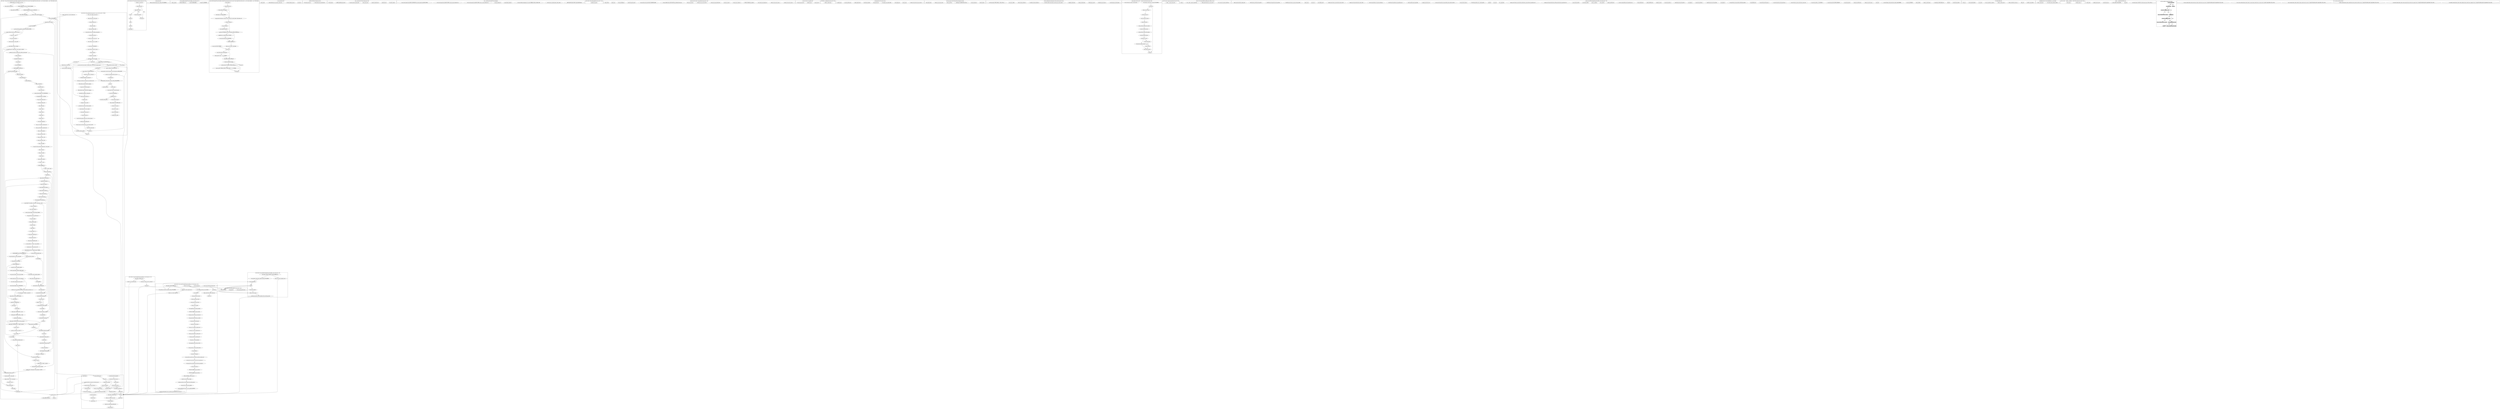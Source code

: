digraph fork_c{
        // size="300,100";
        // ratio=filled;

        subgraph cluster_copy_process{
                label="static task_t *copy_process(unsigned long clone_flags,unsigned long stack_start,struct pt_regs *regs,unsigned long stack_size,int __user *parent_tidptr,int __user *child_tidptr,int pid)";

                CLONE_NEWNS_and_CLONE_FS_set_true[label="CLONE_NEWNS_and_CLONE_FS_set_true"];
                return_ERR_PTR_EINVAL[label="return_ERR_PTR_EINVAL"];
                CLONE_THREAD_set_and_not_CLONE_SIGHAND[label="CLONE_THREAD_set_and_not_CLONE_SIGHAND"];
                return_ERR_PTR_EINVAL_1[label="return_ERR_PTR_EINVAL"];
                CLONE_SIGHAND_set_and_not_CLONE_VM[label="CLONE_SIGHAND_set_and_not_CLONE_VM"];
                return_ERR_PTR_EINVAL_2[label="return_ERR_PTR_EINVAL"];
                security_task_create[label="security_task_create(clone_flags)"];
                set_retval_ENOMEM[label="set_retval_ENOMEM"];
                dup_task_struct[label="dup_task_struct(current);"];
		goto_fork_out[label="goto_fork_out"];
                set_retval_EAGAIN[label="set_retval_EAGAIN"];
                p_user_processes_greater_p_signal_rlim_RLIMIT_NPROC[label="p_user_processes_greater_p_signal_rlim_RLIMIT_NPROC"];
                cap_sys_admin_resource_p_user_root_user[label="cap_sys_admin_resource_p_user_root_user"];
		goto_bad_fork_free[label="goto_bad_fork_free"];
                inc_p_user___count[label="inc_p_user___count"];
                inc_p_user_processes[label="inc_p_user_processes"];
                get_group_info[label="get_group_info(p->group_info)"];
                max_threads_small_nr_threads[label="max_threads_small_nr_threads"];
		goto_bad_fork_cleanup_count[label="goto_bad_fork_cleanup_count"];
                goto_bad_fork_cleanup_put_domain[label="goto_bad_fork_cleanup_put_domain"];
		try_module_get_false[label="try_module_get(p->thread_info->exec_domain->module)"];
                p_bitfmt_true_and_try_module_get_p_bitfmt_module_false[label="p_bitfmt_true_and_try_module_get_p_bitfmt_module_false"];
                clean_p_did_exec[label="clean_p_did_exec"];
                copy_flags[label="copy_flags(clone_flags, p)"];
                set_p_pid_pid[label="set_p_pid_pid"];
                set_retval_EFAULT[label="set_retval_EFAULT"];
                CLONE_PARENT_SETTID_set[label="CLONE_PARENT_SETTID_set"];
                put_user[label="put_user_p_pid_parent_tidptr"];
                clean_p_proc_dentry[label="clean_p_proc_dentry"];
		goto_bad_fork_cleanup[label="goto_bad_fork_cleanup"];
                init_p_children_list[label="init_p_children_list"];
                init_p_sibling_list[label="init_p_sibling_list"];
                clean_p_vfork_done[label="clean_p_vfork_done"];
                lock_p_alloc_lock[label="lock_p_alloc_lock"];
                lock_p_proc_lock[label="lock_p_proc_lock"];
                clear_tsk_thread_flag_TIF_SIGPENDING[label="clear_tsk_thread_flag(p, TIF_SIGPENDING);"];
                init_sigpending[label="init_sigpending(&p->pending);"];
                set_p_utime_cputime_zero[label="set_p_utime_cputime_zero"];
                set_p_stime_cputime_zero[label="set_stime_cputime_zero"];
                clear_p_sched_time[label="clear_sched_time"];
                clear_p_rchar[label="clear_p_rchar"];
                clear_p_wchar[label="clear_p_wchar"];
                clear_p_syscr[label="clear_p_syscr"];
                clear_p_syscw[label="clear_p_syscw"];
                acct_clear_integrals[label="acct_clear_integrals(p);"];
                set_p_it_virt_expires_cputime_zero[label="set_p_it_virt_expires_cputime_zero"];
                set_p_it_prof_expires_cputime_zero[label="set_p_it_prof_expires_cputime_zero"];
                clear_it_sched_expires[label="clear_it_sched_expires"];
                init_p_cpu_timers_0_list[label="init_p_cpu_timers_0_list"];
                init_p_cpu_timers_1_list[label="init_p_cpu_timers_1_list"];
                init_p_cpu_timers_2_list[label="init_p_cpu_timers_2_list"];
                clear_p_lock_depth[label="clear_p_lock_depth"];
                do_posix_clock_monotonic_gettime[label="do_posix_clock_monotonic_gettime(&p->start_time);"];
                clear_p_security[label="clear_p_security"];
                clear_p_io_context[label="clear_p_io_context"];
                clear_p_io_wait[label="clear_io_wait"];
                clear_p_audit_context[label="clear_p_audit_context"];
                set_p_tgid_p_pid[label="p->tgid = p->pid"];
                CLONE_THREAD_set[label="CLONE_THREAD_set"];
                p_tgid_current_tgid[label="p->tgid = current->tgid"];
                security_task_alloc[label="security_task_alloc(p)"];
                audit_alloc[label="audit_alloc(p)"];
                copy_semundo[label="copy_semundo(clone_flags, p)"];
                copy_files[label="copy_file(clone_flags, p)"];
                copy_fs[label="copy_fs(clone_flags, p)"];
		copy_sighand[label="copy_sighand(clone_flags, p)"];
                copy_signal[label="copy_signal(clone_flags, p)"];
                copy_mm[label="copy_mm(clone_flags, p)"];
                copy_key[label="copy_key(clone_flags, p)"];
                copy_namespace[label="copy_namespace(clone_flags, p)"];
                copy_thread[label="copy_thread(0, clone_flags, stack_start, stack_size, p, regs);"];
		goto_bad_fork_cleanup_policy[label="goto_bad_fork_cleanup_policy"];
		goto_bad_fork_cleanup_security[label="goto_bad_fork_cleanup_security"];
		goto_bad_fork_cleanup_audit[label="goto_bad_fork_cleanup_audit"];
		goto_bad_fork_cleanup_semundo[label="goto_bad_fork_cleanup_semundo"];
		goto_bad_fork_cleanup_files[label="goto_bad_fork_cleanup_files"];
		goto_bad_fork_cleanup_fs[label="goto_bad_fork_cleanup_fs"];
		goto_bad_fork_cleanup_sighand[label="goto_bad_fork_cleanup_sighand"];
		goto_bad_fork_cleanup_signal[label="goto_bad_fork_cleanup_signal"];
		goto_bad_fork_cleanup_mm[label="goto_bad_fork_cleanup_mm"];
		goto_bad_fork_cleanup_keys[label="goto_bad_fork_cleanup_keys"];
		goto_bad_fork_cleanup_namespace[label="goto_bad_fork_cleanup_namespace"];
		set_p_set_child_tid[label="set_p_set_child_tid"];
                set_p_clear_child_tid[label="set_p_clear_child_tid"];
                clear_tsk_thread_flag_TIF_SYSCALL_TRACE[label="clear_tsk_thread_flag(p, TIF_SYSCALL_TRACE);"];
                set_p_parent_exec_id_p_self_exec_id[label="set_p_parent_exec_id_p_self_exec_id"];
                set_p_exit_signal[label="set_p_exit_signal"];
                clear_p_pdeath_signal[label="clear_p_pdeath_signal"];
                clear_p_exit_state[label="clear_exit_state"];
                sched_fork[label="sched_fork(p)"];
                set_p_group_leader_p[label="p->group_leader = p"];
                init_p_ptrace_children_list[label="init_p_ptrace_children_list"];
                init_p_ptrace_list_list[label="init_p_ptrace_list_list"];
                get_write_lock_irq[label="write_lock_irq(&tasklist_lock);"];

                set_p_cpus_allowed[label="p->cpus_allowed = current->cpus_allowed;"];
                set_task_cpu[label="set_task_cpu(p, smp_processor_id());"];
                sigismember_SIGKILL[label="sigismember(&current->pending.signal, SIGKILL)"];
                write_unlock_irq[label="write_unlock_irq(&tasklist_lock)"];
                retval_EINTR[label="retval_EINTR"];
                CLONE_PARENT_and_CLONE_THREAD_set[label="CLONE_PARENT_and_CLONE_THREAD_set"];
                set_p_real_parent_current_real_parent[label="set_p_real_parent_current_real_parent"];
                set_p_real_parent_current[label="set_p_real_parent_current"];
                set_p_parent_p_real_parent[label="set_p_parent_p_real_parent"];
                CLONE_THREAD_set_1[label="CLONE_THREAD_set"];
                spin_lock_current_sighand_siglock[label="spin_lock_current_sighand_siglock"];
                current_signal_flags_SIGNAL_GROUP_EXIT[label="current_signal_flags_SIGNAL_GROUP_EXIT"];
                spin_unlock_current_sighand_siglock[label="spin_unlock_current_sighand_siglock"]; 
                write_unlock_irq_1[label="write_unlock_irq(&tasklist_lock)"];
                retval_EAGAIN[label="retval_EAGAIN"];
                set_p_group_leader_current_group_leader[label="set_p_group_leader_current_group_leader"];
                current_signal_group_stop_count[label="current_signal_group_stop_count_greater_0"];
                set_tsk_thread_flag[label="set_tsk_thread_flag(p, TIF_SIGPENDING);"];
                inc_current_signal_group_stop_count[label="inc_current_signal_group_stop_count"];
		cputime_eq_virt_prof_RLIM_INFINIT_current_signal_cpu_timers_0_1_2[label="cputime_eq_virt_prof_RLIM_INFINIT_current_signal_cpu_timers_0_1_2"];
                set_p_it_prof_expires[label="p->it_prof_expires = jiffies_to_cputime(1);"];
                spin_unlock_current_sighand_siglock_1[label="spin_unlock_current_sighand_siglock"];
                SET_LINKS[label="SET_LINKS(p);"];
                p_ptrace_PT_PTRACED_set[label="p_ptrace_PT_PTRACED_set"];
                __ptrace_link[label="__ptrace_link"];
                cpuset_fork[label="cpuset_fork(p)"];
                attach_pid_PID[label="attach_pid(p, PIDTYPE_PID, p->pid);"];
                attack_pid_TGID[label="attach_pid(p, PIDTYPE_TGID, p->tgid);"];
                p_thread_group_leader[label="p_thread_group_leader"];
                attack_pid_PGID[label="attach_pid(p, PIDTYPE_PGID, process_group(p));"];
                attack_pid_SID[label="attach_pid(p, PIDTYPE_SID, p->signal->session);"];               
                p_pid_not_null[label="p_pid_not_null"];
                __get_cpu_var[label="__get_cpu_var(process_counts)++;"];
                inc_nr_threads[label="inc_nr_threads"];
                inc_total_forks[label="inc_total_forks"];
                write_unlock_irq_2[label="write_unlock_irq(&tasklist_lock)"];
                clean_retval[label="clean_retval"];
                retval_not_null[label="retval_not_null"];
		return_ERR_PTR_retval[label="return_ERR_PTR_retval"];
		return_p[label="return_p"];
		exit_namespace[label="exit_namespace(p)"];
                // exit_keys[label="exit_keys(p)"];
                p_mm_not_null[label="p_mm_not_null"];
                mmput[label="mmput(p->mm);"];
                exit_signal[label="exit_signal(p)"];
                exit_sighand[label="exit_sighand(p)"];
                exit_fs[label="exit_fs(p)"];
                exit_files[label="exit_files(p)"];
                exit_sem[label="exit_sem(p)"];
                audit_free[label="audit_free(p)"];
                security_task_free[label="security_task_free(p)"];
                mpol_free[label="mpol_free(p->mempolicy)"];
                p_bitfmt_not_null[label="p_bitfmt_not_null"];
                module_put[label="module_put(p->binfmt->module);"];
                module_put_1[label="module_put(p->thread_info->exec_domain->module);"];
                put_group_info[label="put_group_info(p->group_info);"];
                atomic_dec[label="atomic_dec(&p->user->processes);"];
                free_uid[label="free_uid(p->user)"];
                free_task[label="free_task(p)"];
		
		CLONE_NEWNS_and_CLONE_FS_set_true -> return_ERR_PTR_EINVAL;
		CLONE_NEWNS_and_CLONE_FS_set_true -> CLONE_THREAD_set_and_not_CLONE_SIGHAND;
		CLONE_THREAD_set_and_not_CLONE_SIGHAND -> return_ERR_PTR_EINVAL_1;
		CLONE_THREAD_set_and_not_CLONE_SIGHAND -> CLONE_SIGHAND_set_and_not_CLONE_VM;
		CLONE_SIGHAND_set_and_not_CLONE_VM -> return_ERR_PTR_EINVAL_2;
		CLONE_SIGHAND_set_and_not_CLONE_VM -> security_task_create;
		security_task_create -> set_retval_ENOMEM;
		security_task_create -> goto_fork_out;
		set_retval_ENOMEM -> dup_task_struct;
		dup_task_struct -> goto_fork_out;
		dup_task_struct -> set_retval_EAGAIN;
		set_retval_EAGAIN -> p_user_processes_greater_p_signal_rlim_RLIMIT_NPROC;
		p_user_processes_greater_p_signal_rlim_RLIMIT_NPROC -> cap_sys_admin_resource_p_user_root_user;
		p_user_processes_greater_p_signal_rlim_RLIMIT_NPROC -> inc_p_user___count;
		cap_sys_admin_resource_p_user_root_user -> goto_bad_fork_free;
		cap_sys_admin_resource_p_user_root_user -> inc_p_user___count;
		inc_p_user___count -> inc_p_user_processes;
		inc_p_user_processes -> get_group_info;
		get_group_info -> max_threads_small_nr_threads;
		max_threads_small_nr_threads -> goto_bad_fork_cleanup_count;
		max_threads_small_nr_threads -> try_module_get_false;
		try_module_get_false -> goto_bad_fork_cleanup_count;
		try_module_get_false -> p_bitfmt_true_and_try_module_get_p_bitfmt_module_false;
		p_bitfmt_true_and_try_module_get_p_bitfmt_module_false -> goto_bad_fork_cleanup_put_domain;
		p_bitfmt_true_and_try_module_get_p_bitfmt_module_false -> clean_p_did_exec;
		clean_p_did_exec -> copy_flags;
		copy_flags -> set_p_pid_pid;
		set_p_pid_pid -> set_retval_EFAULT;
		set_retval_EFAULT -> CLONE_PARENT_SETTID_set;
		CLONE_PARENT_SETTID_set -> put_user;
		CLONE_PARENT_SETTID_set -> clean_p_proc_dentry;
		put_user -> goto_bad_fork_cleanup;
		put_user -> clean_p_proc_dentry;
		clean_p_proc_dentry -> init_p_children_list;
		init_p_children_list -> init_p_sibling_list;
		init_p_sibling_list -> clean_p_vfork_done;
		clean_p_vfork_done -> lock_p_alloc_lock;
		lock_p_alloc_lock -> lock_p_proc_lock;
		lock_p_proc_lock -> clear_tsk_thread_flag_TIF_SIGPENDING;
		clear_tsk_thread_flag_TIF_SIGPENDING -> init_sigpending;
		init_sigpending -> set_p_utime_cputime_zero;
		set_p_utime_cputime_zero -> set_p_stime_cputime_zero;
		set_p_stime_cputime_zero -> clear_p_sched_time;
		clear_p_sched_time -> clear_p_rchar;
		clear_p_rchar -> clear_p_wchar;
		clear_p_wchar -> clear_p_syscr;
		clear_p_syscr -> clear_p_syscw;
		clear_p_syscw -> acct_clear_integrals;
		acct_clear_integrals -> set_p_it_virt_expires_cputime_zero;
		set_p_it_virt_expires_cputime_zero -> set_p_it_prof_expires_cputime_zero;
		set_p_it_prof_expires_cputime_zero -> clear_it_sched_expires;
		clear_it_sched_expires -> init_p_cpu_timers_0_list;
		init_p_cpu_timers_0_list -> init_p_cpu_timers_1_list;
		init_p_cpu_timers_1_list -> init_p_cpu_timers_2_list;
		init_p_cpu_timers_2_list -> clear_p_lock_depth;
		clear_p_lock_depth -> do_posix_clock_monotonic_gettime;
		do_posix_clock_monotonic_gettime -> clear_p_security;
		clear_p_security -> clear_p_io_context;
		clear_p_io_context -> clear_p_io_wait;
		clear_p_io_wait -> clear_p_audit_context;
		clear_p_audit_context -> set_p_tgid_p_pid;
		set_p_tgid_p_pid -> CLONE_THREAD_set;
		CLONE_THREAD_set -> p_tgid_current_tgid;
		CLONE_THREAD_set -> security_task_alloc;
		p_tgid_current_tgid -> security_task_alloc;
		security_task_alloc -> audit_alloc;
		audit_alloc -> copy_semundo;
		copy_semundo -> copy_files;
		copy_files -> copy_fs;
		copy_fs -> copy_sighand;
		copy_sighand -> copy_signal;
		copy_signal -> copy_mm;
		copy_mm -> copy_key;
		copy_key -> copy_namespace;
		copy_namespace -> copy_thread;
		security_task_alloc -> goto_bad_fork_cleanup_policy;
		audit_alloc -> goto_bad_fork_cleanup_security;
		copy_semundo -> goto_bad_fork_cleanup_audit;
		copy_files -> goto_bad_fork_cleanup_semundo;
		copy_fs -> goto_bad_fork_cleanup_files;
		copy_sighand -> goto_bad_fork_cleanup_fs;
		copy_signal -> goto_bad_fork_cleanup_sighand;
		copy_mm -> goto_bad_fork_cleanup_signal;
		copy_key -> goto_bad_fork_cleanup_mm;
		copy_namespace -> goto_bad_fork_cleanup_keys;
		copy_thread -> goto_bad_fork_cleanup_namespace;
		copy_thread -> set_p_set_child_tid;
		set_p_set_child_tid -> set_p_clear_child_tid;
		set_p_clear_child_tid -> clear_tsk_thread_flag_TIF_SYSCALL_TRACE;
		clear_tsk_thread_flag_TIF_SYSCALL_TRACE -> set_p_parent_exec_id_p_self_exec_id;
		set_p_parent_exec_id_p_self_exec_id -> set_p_exit_signal;
		set_p_exit_signal -> clear_p_pdeath_signal;
		clear_p_pdeath_signal -> clear_p_exit_state;
		clear_p_exit_state -> sched_fork;
		sched_fork -> set_p_group_leader_p;
		set_p_group_leader_p -> init_p_ptrace_children_list;
		init_p_ptrace_children_list -> init_p_ptrace_list_list;
		init_p_ptrace_list_list -> get_write_lock_irq;
		get_write_lock_irq -> set_p_cpus_allowed;
		set_p_cpus_allowed -> set_task_cpu;
		set_task_cpu -> sigismember_SIGKILL;
		sigismember_SIGKILL -> write_unlock_irq;
		write_unlock_irq -> retval_EINTR;
		retval_EINTR -> goto_bad_fork_cleanup_namespace;
		sigismember_SIGKILL -> CLONE_PARENT_and_CLONE_THREAD_set;
		CLONE_PARENT_and_CLONE_THREAD_set -> set_p_real_parent_current_real_parent;
		CLONE_PARENT_and_CLONE_THREAD_set -> set_p_real_parent_current;
		set_p_real_parent_current -> set_p_parent_p_real_parent;
		set_p_real_parent_current_real_parent -> set_p_parent_p_real_parent;
		set_p_parent_p_real_parent -> CLONE_THREAD_set_1;
		CLONE_THREAD_set_1 -> spin_lock_current_sighand_siglock;
		spin_lock_current_sighand_siglock -> current_signal_flags_SIGNAL_GROUP_EXIT;
		current_signal_flags_SIGNAL_GROUP_EXIT -> spin_unlock_current_sighand_siglock;
		spin_unlock_current_sighand_siglock -> write_unlock_irq_1;
		write_unlock_irq_1 -> retval_EAGAIN;
		retval_EAGAIN -> goto_bad_fork_cleanup_namespace;
		current_signal_flags_SIGNAL_GROUP_EXIT -> set_p_group_leader_current_group_leader;
		set_p_group_leader_current_group_leader -> current_signal_group_stop_count;
		current_signal_group_stop_count -> inc_current_signal_group_stop_count;
		inc_current_signal_group_stop_count -> set_tsk_thread_flag;
		current_signal_group_stop_count -> cputime_eq_virt_prof_RLIM_INFINIT_current_signal_cpu_timers_0_1_2;
		set_tsk_thread_flag -> cputime_eq_virt_prof_RLIM_INFINIT_current_signal_cpu_timers_0_1_2;
		cputime_eq_virt_prof_RLIM_INFINIT_current_signal_cpu_timers_0_1_2 -> set_p_it_prof_expires;
		set_p_it_prof_expires -> spin_unlock_current_sighand_siglock_1;
		cputime_eq_virt_prof_RLIM_INFINIT_current_signal_cpu_timers_0_1_2 -> spin_unlock_current_sighand_siglock_1;
		spin_unlock_current_sighand_siglock_1 -> SET_LINKS;
		CLONE_THREAD_set_1 -> SET_LINKS;
		SET_LINKS -> p_ptrace_PT_PTRACED_set;
		p_ptrace_PT_PTRACED_set -> cpuset_fork;
		p_ptrace_PT_PTRACED_set -> __ptrace_link;
		__ptrace_link -> cpuset_fork;
		cpuset_fork -> attach_pid_PID;
		attach_pid_PID -> attack_pid_TGID;
		attack_pid_TGID -> p_thread_group_leader;
		p_thread_group_leader -> inc_nr_threads;
		p_thread_group_leader -> attack_pid_PGID;
		attack_pid_PGID -> attack_pid_SID;
		attack_pid_SID -> p_pid_not_null;
		p_pid_not_null -> __get_cpu_var;
		__get_cpu_var -> inc_nr_threads;
		inc_nr_threads -> inc_total_forks;
		inc_total_forks -> write_unlock_irq_2;
		write_unlock_irq_2 -> clean_retval;
		clean_retval -> goto_fork_out;
		goto_fork_out -> retval_not_null;
		retval_not_null -> return_ERR_PTR_retval;
		retval_not_null -> return_p;
		goto_bad_fork_cleanup_namespace -> exit_namespace;
		exit_namespace -> goto_bad_fork_cleanup_keys;
		goto_bad_fork_cleanup_keys -> goto_bad_fork_cleanup_mm;
		goto_bad_fork_cleanup_mm -> p_mm_not_null;
		p_mm_not_null -> mmput;
		mmput -> goto_bad_fork_cleanup_signal;
		p_mm_not_null -> goto_bad_fork_cleanup_signal;
		goto_bad_fork_cleanup_signal -> exit_signal;
		exit_signal  -> goto_bad_fork_cleanup_sighand;
		goto_bad_fork_cleanup_sighand -> exit_sighand;
		exit_sighand -> goto_bad_fork_cleanup_fs;
		goto_bad_fork_cleanup_fs -> exit_fs;
		exit_fs -> goto_bad_fork_cleanup_files;
		goto_bad_fork_cleanup_files -> exit_files;
		exit_files -> goto_bad_fork_cleanup_semundo;
		goto_bad_fork_cleanup_semundo -> exit_sem;
		exit_sem -> goto_bad_fork_cleanup_audit;
		goto_bad_fork_cleanup_audit -> audit_free;
		audit_free -> goto_bad_fork_cleanup_security;
		goto_bad_fork_cleanup_security -> security_task_free;
		security_task_free -> goto_bad_fork_cleanup_policy;
		goto_bad_fork_cleanup_policy -> mpol_free;
		mpol_free -> goto_bad_fork_cleanup;
		goto_bad_fork_cleanup -> p_bitfmt_not_null;
		p_bitfmt_not_null -> module_put;
		p_bitfmt_not_null -> goto_bad_fork_cleanup_put_domain;
		module_put -> goto_bad_fork_cleanup_put_domain;
		goto_bad_fork_cleanup_put_domain -> module_put_1;
		module_put_1 -> goto_bad_fork_cleanup_count;
		goto_bad_fork_cleanup_count -> put_group_info;
		put_group_info -> atomic_dec;
		atomic_dec -> free_uid;
		free_uid -> goto_bad_fork_free;
		goto_bad_fork_free -> free_task;
		free_task -> goto_fork_out;
		
        }

        subgraph cluster_dup_task_struct{
                label="struct task_struct *dup_task_struct(struct task_struct *orig)";

		prepare_to_copy[label="prepare_to_copy(orig)"];
		alloc_task_struct[label="alloc_task_struct()"];
		alloc_thread_info[label="alloc_thread_info()"];
                free_task_struct[label="free_task_struct(tsk)"];
		return_null[label="return_null"];
		copy_ti[label="copy_ti"];
		copy_tsk[label="copy_tsk"];
		get_ti[label="get_ti"];
		get_tsk[label="get_tsk"];
		set_usage_2[label="set_usage_2"];

		prepare_to_copy -> alloc_task_struct;
		alloc_task_struct -> alloc_thread_info;
		alloc_thread_info -> free_task_struct[label="NULL"];
		alloc_thread_info -> copy_ti;
		free_task_struct -> return_null;
		alloc_task_struct -> return_null[label="NULL"];
		copy_ti -> copy_tsk;
		copy_tsk -> get_ti;
		get_ti -> get_tsk;
		get_tsk -> set_usage_2;
        }

        subgraph cluster_alloc_task_struct {
                label="alloc_task_struct()";

                kmem_cache_alloc[label="kmem_cache_alloc(task_struct_cachep, GFP_KERNEL)"];
        }

        subgraph cluster_copy_flags {
                label="void copy_flags(unsigned long clone_flags, struct task_struct *p)";

                clear_PF_SUPERPRIV[label="clear_PF_SUPERPRIV"];
                set_PF_FORKNOEXEC[label="set_PF_FORKNOEXEC"];
                CLONE_PTRACE_set[label="CLONE_PTRACE_set"];
                clear_p_ptrace[label="clear_p_ptrace"];
        }

	subgraph cluster_do_fork{
		label="long do_fork(unsigned long clone_flags,unsigned long stack_start,struct pt_regs *regs,unsigned long stack_size,int __user *parent_tidptr,int __user *child_tidptr)";

		alloc_pidmap[label="alloc_pidmap()"];
		current_ptrace_true[label="current_ptrace_true"];
		fork_traceflag[label="fork_traceflag (clone_flags);"];
		clone_flags_set_CLONE_PTRACE[label="clone_flags_set_CLONE_PTRACE"];
		copy_process[label="copy_process(clone_flags, stack_start, regs, stack_size, parent_tidptr, child_tidptr, pid);"];
		CLONE_VFORK_set[label="CLONE_VFORK_set"];
		set_p_vfork_done[label="set_p_vfork_done"];
		init_completion[label="init_completion(&vfork);"];
		p_ptrace_PT_PTRACED_set_or_clone_flags_CLONE_STOPPED_set[label="p_ptrace_PT_PTRACED_set_or_clone_flags_CLONE_STOPPED_set"];
		sigaddset_SIGSTOP[label="sigaddset(&p->pending.signal, SIGSTOP);"];
		set_tsk_thread_flag_TIF_SIGPENDING[label="set_tsk_thread_flag_TIF_SIGPENDING"];
		CLONE_STOPPED_set[label="CLONE_STOPPED_set"];
		wake_up_new_task[label="wake_up_new_task(p, clone_flags);"];
		set_p_state_TASK_STOPPED[label="set_p_state_TASK_STOPPED"];
		trace_true[label="trace_true"];
		set_current_ptrace_message_pid[label="set_current_ptrace_message_pid"];
		ptrace_notify[label="ptrace_notify ((trace << 8) | SIGTRAP);"];
		clone_flags_CLONE_VFORK_set[label="clone_flags_CLONE_VFORK_set"];
		wait_for_completion[label="wait_for_completion(&vfork);"];
		current_ptrace_PT_TRACE_VFORK_DONE_set[label="current_ptrace_PT_TRACE_VFORK_DONE_set"];
		ptrace_notify_1[label="ptrace_notify ((PTRACE_EVENT_VFORK_DONE << 8) | SIGTRAP);"];
		return_pid[label="return_pid"];

		alloc_pidmap -> current_ptrace_true;
		current_ptrace_true -> fork_traceflag;
		fork_traceflag -> clone_flags_set_CLONE_PTRACE;
		clone_flags_set_CLONE_PTRACE -> copy_process;
		current_ptrace_true -> copy_process;
		fork_traceflag -> copy_process;
		copy_process -> CLONE_VFORK_set;
		CLONE_VFORK_set -> set_p_vfork_done;
		set_p_vfork_done -> init_completion;
		init_completion -> p_ptrace_PT_PTRACED_set_or_clone_flags_CLONE_STOPPED_set;
		CLONE_VFORK_set -> p_ptrace_PT_PTRACED_set_or_clone_flags_CLONE_STOPPED_set;
		p_ptrace_PT_PTRACED_set_or_clone_flags_CLONE_STOPPED_set -> sigaddset_SIGSTOP;
		sigaddset_SIGSTOP -> set_tsk_thread_flag_TIF_SIGPENDING;
		set_tsk_thread_flag_TIF_SIGPENDING -> CLONE_STOPPED_set;
		p_ptrace_PT_PTRACED_set_or_clone_flags_CLONE_STOPPED_set -> CLONE_STOPPED_set;
		CLONE_STOPPED_set -> wake_up_new_task;
		wake_up_new_task -> trace_true;
		set_p_state_TASK_STOPPED -> trace_true;
		trace_true -> set_current_ptrace_message_pid;
		set_current_ptrace_message_pid -> ptrace_notify;
		ptrace_notify -> clone_flags_CLONE_VFORK_set;
		trace_true -> clone_flags_CLONE_VFORK_set;
		clone_flags_CLONE_VFORK_set -> wait_for_completion;
		wait_for_completion -> current_ptrace_PT_TRACE_VFORK_DONE_set;
		wait_for_completion -> reurn_pid;
		current_ptrace_PT_TRACE_VFORK_DONE_set -> return_pid;
		current_ptrace_PT_TRACE_VFORK_DONE_set -> ptrace_notify_1;
		ptrace_notify_1 -> return_pid;
	}

        subgraph cluster_copy_mm{
                set_tsk_min_flt_tsk_maj_flt_0[label="set_tsk_min_flt_tsk_maj_flt_0"];
                set_tsk_nvcsw_tsk_nivcsw_0[label="set_tsk_nvcsw_tsk_nivcsw_0"];
                clear_tsk_mm[label="clear_tsk_mm"];
                clear_tsk_active_mm[label="clear_tsk_active_mm"];
                set_oldmm_current_mm[label="set_oldmm_current_mm"];
                oldmm_null[label="oldmm_null"];
                return_0[label="return_0"];
                clone_flags_CLONE_VM_set[label="clone_flags_CLONE_VM_set"];
                atomic_inc_oldmm_mm_users[label="atomic_inc_oldmm_mm_users"];
                set_mm_oldmm[label="set_mm_oldmm"];
                unlock_wait_oldmm_page_table_lock[label="unlock_wait_oldmm_page_table_lock"];
                goto_good_mm[label="goto_good_mm;"];
                set_retval_ENOMEM[label="set_retval_ENOMEM"];
                set_mm_allocate_mm[label="set_mm_allocate_mm"];
                mm_null[label="mm_null"];
                goto_fail_nomem[label="goto_fail_nomem"];
                memcpy_mm_oldmm[label="memcpy_mm_oldmm"];
                mm_init_mm_false[label="mm_init_mm_false"];
                init_new_context_tsk_mm[label="init_new_context_tsk_mm"];
                goto_fail_nocontext[label="goto_fail_nocontext"];
                set_retval_dup_mmap_mm_oldmm[label="set_retval_dup_mmap_mm_oldmm"];
                retval_not_null[label="retval_not_null"];
                goto_free_pt[label="goto_free_pt"];
                set_mm_hiwater_rss_get_mm_counter_mm_rss[label="set_mm_hiwater_rss_get_mm_counter_mm_rss"];
                set_mm_hiwater_vm_mm_total_vm[label="set_mm_hiwater_vm_mm_total_vm"];
                set_tsk_active_mm_mm[label="set_tsk_active_mm_mm"];
                return_0[label="return_0"];
                mmput_mm[label="mmput_mm"];
                return_retval[label="return_retval"];
                mm_free_pgd_mm[label="mm_free_pgd_mm"];
                free_mm_mm[label="free_mm_mm"];
                return_retval[label="return_retval"];

                set_tsk_min_flt_tsk_maj_flt_0 -> set_tsk_nvcsw_tsk_nivcsw_0;
                set_tsk_nvcsw_tsk_nivcsw_0 -> clear_tsk_mm;
                clear_tsk_mm -> clear_tsk_active_mm;
                clear_tsk_active_mm -> set_oldmm_current_mm;
                set_oldmm_current_mm -> oldmm_null;
                oldmm_null -> return_0;
                oldmm_null -> clone_flags_CLONE_VM_set;
                clone_flags_CLONE_VM_set -> atomic_inc_oldmm_mm_users;
                atomic_inc_oldmm_mm_users -> set_mm_oldmm;
                set_mm_oldmm -> unlock_wait_oldmm_page_table_lock;
                unlock_wait_oldmm_page_table_lock -> goto_good_mm;
                clone_flags_CLONE_VM_set -> set_retval_ENOMEM;
                set_retval_ENOMEM -> set_mm_allocate_mm;
                set_mm_allocate_mm -> mm_null;
                mm_null -> goto_fail_nomem;
                mm_null -> memcpy_mm_oldmm;
                memcpy_mm_oldmm -> mm_init_mm_false;
                mm_init_mm_false -> goto_fail_nomem;
                mm_init_mm_false -> init_new_context_tsk_mm;
                init_new_context_tsk_mm -> goto_fail_nocontext;
                init_new_context_tsk_mm -> set_retval_dup_mmap_mm_oldmm;
                set_retval_dup_mmap_mm_oldmm -> retval_not_null;
                retval_not_null -> goto_free_pt;
                retval_not_null -> set_mm_hiwater_rss_get_mm_counter_mm_rss;
                set_mm_hiwater_rss_get_mm_counter_mm_rss -> set_mm_hiwater_vm_mm_total_vm;
                set_mm_hiwater_vm_mm_total_vm -> set_tsk_mm_mm;
                set_tsk_mm_mm -> set_tsk_active_mm_mm;
                set_tsk_active_mm_mm -> return_0;
                return_0 -> mmput_mm;
                mmput_mm -> return_retval;
                mm_free_pgd_mm -> free_mm_mm;
                free_mm_mm -> return_retval;
        }

		subgraph cluster_nr_processes{
			label="int nr_processes(void)";
			set_total_0[label="set_total_0"];
			for_each_online_cpu_cpu[label="for_each_online_cpu_cpu"];
			total_self_add_per_cpu_process_counts_cpu[label="total_self_add_per_cpu_process_counts_cpu"];
			return_total[label="return_total"];
		}

		subgraph cluster_free_task{
			label="void free_task(struct task_struct *tsk)";
			free_thread_info_tsk_thread_info[label="free_thread_info_tsk_thread_info"];
			free_task_struct_tsk[label="free_task_struct_tsk"];
		}

		subgraph cluster___put_task_struct{
			label="void __put_task_struct(struct task_struct *tsk)";
			tsk_audit_context[label="tsk_audit_context"];
			audit_free_tsk[label="audit_free_tsk"];
			security_task_free_tsk[label="security_task_free_tsk"];
			free_uid_tsk_user[label="free_uid_tsk_user"];
			put_group_info_tsk_group_info[label="put_group_info_tsk_group_info"];
			profile_handoff_task_tsk_null[label="profile_handoff_task_tsk_null"];
			free_task_tsk[label="free_task_tsk"];
		}

		subgraph cluster_fork_init{
			label="void __init fork_init(unsigned long mempages)";
			__HAVE_ARCH_TASK_STRUCT_ALLOCATOR_false[label="__HAVE_ARCH_TASK_STRUCT_ALLOCATOR_false"];
			set_task_struct_cachep_kmem_cache_create[label="set_task_struct_cachep_kmem_cache_create"];
			set_max_threads_mempages_div_8_multi_THREAD_SIZE_div_PAGE_SIZE[label="set_max_threads_mempages_div_8_multi_THREAD_SIZE_div_PAGE_SIZE"];
			max_threads_small_20[label="max_threads_small_20"];
			set_max_threads_20[label="set_max_threads_20"];
			set_init_task_signal_rlim_RLIMIT_NPROC_rlim_cur_max_threads_div_2[label="set_init_task_signal_rlim_RLIMIT_NPROC_rlim_cur_max_threads_div_2"];
			set_init_task_signal_rlim_RLIMIT_NPROC_rlim_max_max_threads_div_2[label="set_init_task_signal_rlim_RLIMIT_NPROC_rlim_max_max_threads_div_2"];
			set_init_task_signal_rlim_RLIMIT_SIGPENDING_init_task_signal_rlim_RLIMIT_NPROC[label="set_init_task_signal_rlim_RLIMIT_SIGPENDING_init_task_signal_rlim_RLIMIT_NPROC"];
		}

		subgraph cluster_dup_mmap{
			label="static inline int dup_mmap(struct mm_struct * mm, struct mm_struct * oldmm)";
			down_write_oldmm_mmap_sem[label="down_write_oldmm_mmap_sem"];
			flush_cache_mm_current_mm[label="flush_cache_mm_current_mm"];
			set_mm_locked_vm_0[label="set_mm_locked_vm_0"];
			clear_mm_mmap[label="clear_mm_mmap"];
			clear_mm_mmap_cache[label="clear_mm_mmap_cache"];
			set_mm_free_area_cache_oldmm_mmap_base[label="set_mm_free_area_cache_oldmm_mmap_base"];
			set_mm_map_count_0[label="set_mm_map_count_0"];
			set_mm_counter_mm_rss_0[label="set_mm_counter_mm_rss_0"];
			cpus_clear_mm_cpu_vm_mask[label="cpus_clear_mm_cpu_vm_mask"];
			set_mm_mm_rb_RB_ROOT[label="set_mm_mm_rb_RB_ROOT"];
			set_rb_link_mm_mmrb_rb_node[label="set_rb_link_mm_mmrb_rb_node"];
			clear_rb_parent[label="clear_rb_parent"];
			set_pprev_mm_mmap[label="set_pprev_mm_mmap"];
			for_mpnt_current_mm_mmap[label="for_mpnt_current_mm_mmap"];
			mpnt_vm_flags_VM_DONTCOPY_set[label="mpnt_vm_flags_VM_DONTCOPY_set"];
			__vm_stat_account_mm_mpnt_vm_flags_mpnt_vm_file_neg_vma_pages_mpnt[label="__vm_stat_account_mm_mpnt_vm_flags_mpnt_vm_file_neg_vma_pages_mpnt"];
			set_charge_0[label="set_charge_0"];
			mpnt_vm_flags_VM_ACCOUNT_set[label="mpnt_vm_flags_VM_ACCOUNT_set"];
			set_len_mpnt_vm_end_sub_mpnt_vm_start_right_move_PAGE_SHIFT[label="set_len_mpnt_vm_end_sub_mpnt_vm_start_right_move_PAGE_SHIFT"];
			security_vm_enough_memory_len_true[label="security_vm_enough_memory_len_true"];
			goto_fail_nomem[label="goto_fail_nomem"];
			set_charge_len[label="set_charge_len"];
                        set_tmp_kmem_cache_alloc_vm_area_cachep_SLAB_KERNEL[label="set_tmp_kmem_cache_alloc_vm_area_cachep_SLAB_KERNEL"];
			tmp_null[label="tmp_null"];
			goto_fail_nomem[label="goto_fail_nomem"];
			set_tmp_mpnt[label="set_tmp_mpnt"];
			set_pol_mpol_copy_vma_policy_mpnt[label="set_pol_mpol_copy_vma_policy_mpnt"];
			set_retval_PTR_ERR_pol[label="set_retval_PTR_ERR_pol"];
			IS_ERR_pol_true[label="IS_ERR_pol_true"];
			goto_fail_nomem_policy[label="goto_fail_nomem_policy"];
			vma_set_policy_tmp_pol[label="vma_set_policy_tmp_pol"];
			tmp_vm_flags_VM_LOCKED_clear[label="tmp_vm_flags_VM_LOCKED_clear"];
			set_tmp_vm_mm_mm[label="set_tmp_vm_mm_mm"];
			clear_tmp_vm_next[label="clear_tmp_vm_next"];
			anon_vma_link_tmp[label="anon_vma_link_tmp"];
			set_file_tmp_vm_file[label="set_file_tmp_vm_file"];
			file_not_null[label="file_not_null"];
			set_inode_file_f_dentry_d_inode[label="set_inode_file_f_dentry_d_inode"];
			get_file_file[label="get_file_file"];
			tmp_vm_flags_VM_DENYWRITE_set[label="tmp_vm_flags_VM_DENYWRITE_set"];
			atomic_dec_inode_i_writecount[label="atomic_dec_inode_i_writecount"];
			lock_file_f_mapping_i_mmap_lock[label="lock_file_f_mapping_i_mmap_lock"];
			set_tmp_vm_truncate_count_mpnt_vm_truncate_count[label="set_tmp_vm_truncate_count_mpnt_vm_truncate_count"];
			flush_dcache_mmap_lock_file_f_mapping[label="flush_dcache_mmap_lock_file_f_mapping"];
			vma_prio_tree_add_tmp_mpnt[label="vma_prio_tree_add_tmp_mpnt"];
			flush_dcache_mmap_unlock_file_f_mapping[label="flush_dcache_mmap_unlock_file_f_mapping"];
			unlock_file_f_mapping_i_mmap_lock[label="unlock_file_f_mapping_i_mmap_lock"];
			lock_mm_page_table_lock[label="lock_mm_page_table_lock"];
			set_pprev_tmp[label="set_pprev_tmp"];
			set_pprev_tmp_vm_next[label="set_pprev_tmp_vm_next"];
			__vma_link_rb_mm_tmp_rb_link_rb_parent[label="__vma_link_rb_mm_tmp_rb_link_rb_parent"];
			set_rb_link_tmp_vm_rb_rb_right[label="set_rb_link_tmp_vm_rb_rb_right"];
			set_rb_parent_tmp_vm_rb[label="set_rb_parent_tmp_vm_rb"];
			inc_mm_map_count[label="inc_mm_map_count"];
			set_retval_copy_page_range_mm_current_mm_tmp[label="set_retval_copy_page_range_mm_current_mm_tmp"];
			unlock_mm_page_table_lock[label="unlock_mm_page_table_lock"];
			tmp_vm_ops_not_null_and_tmp_vm_ops_open_not_null[label="tmp_vm_ops_not_null_and_tmp_vm_ops_open_not_null"];
			tmp_vm_ops_open_tmp[label="tmp_vm_ops_open_tmp"];
			retval_not_null[label="retval_not_null"];
			goto_out[label="goto_out"];
			set_retval_0[label="set_retval_0"];
			flush_tlb_mm_current_mm[label="flush_tlb_mm_current_mm"];
			up_write_oldmm_mmap_sem[label="up_write_oldmm_mmap_sem"];
			return_retval[label="return_retval"];
			kmem_cache_free_vm_area_cachep_tmp[label="kmem_cache_free_vm_area_cachep_tmp"];
			set_retval_ENOMEM[label="set_retval_ENOMEM"];
			vm_unacct_memory_charge[label="vm_unacct_memory_charge"];

                        down_write_oldmm_mmap_sem -> flush_cache_mm_current_mm;
                        flush_cache_mm_current_mm -> set_mm_locked_vm_0;
                        set_mm_locked_vm_0 -> clear_mm_mmap;
                        clear_mm_mmap -> clear_mm_mmap_cache;
                        clear_mm_mmap_cache -> set_mm_free_area_cache_oldmm_mmap_base;
                        set_mm_free_area_cache_oldmm_mmap_base -> set_mm_map_count_0;
                        set_mm_map_count_0 -> set_mm_counter_mm_rss_0;
                        set_mm_counter_mm_rss_0 -> set_mm_counter_mm_rss_0;
                        set_mm_counter_mm_rss_0 -> cpus_clear_mm_cpu_vm_mask;
                        cpus_clear_mm_cpu_vm_mask -> set_mm_mm_rb_RB_ROOT;
                        set_mm_mm_rb_RB_ROOT -> set_rb_link_mm_mmrb_rb_node;
                        set_rb_link_mm_mmrb_rb_node -> clear_rb_parent;
                        clear_rb_parent -> set_pprev_mm_mmap;
                        set_pprev_mm_mmap -> for_mpnt_current_mm_mmap;
                        for_mpnt_current_mm_mmap -> mpnt_vm_flags_VM_DONTCOPY_set;
                        mpnt_vm_flags_VM_DONTCOPY_set -> __vm_stat_account_mm_mpnt_vm_flags_mpnt_vm_file_neg_vma_pages_mpnt;
                        __vm_stat_account_mm_mpnt_vm_flags_mpnt_vm_file_neg_vma_pages_mpnt -> for_mpnt_current_mm_mmap;
                        mpnt_vm_flags_VM_DONTCOPY_set -> set_charge_0;
                        set_charge_0 -> mpnt_vm_flags_VM_ACCOUNT_set;
                        mpnt_vm_flags_VM_ACCOUNT_set -> set_len_mpnt_vm_end_sub_mpnt_vm_start_right_move_PAGE_SHIFT;
                        set_len_mpnt_vm_end_sub_mpnt_vm_start_right_move_PAGE_SHIFT -> security_vm_enough_memory_len_true;
                        security_vm_enough_memory_len_true -> goto_fail_nomem;
                        security_vm_enough_memory_len_true -> set_charge_len;
                        set_charge_len -> set_tmp_kmem_cache_alloc_vm_area_cachep_SLAB_KERNEL;
                        mpnt_vm_flags_VM_ACCOUNT_set -> set_tmp_kmem_cache_alloc_vm_area_cachep_SLAB_KERNEL;
                        set_tmp_kmem_cache_alloc_vm_area_cachep_SLAB_KERNEL -> tmp_null;
                        tmp_null -> goto_fial_nomem;
                        tmp_null -> set_tmp_mpnt;
                        set_tmp_mpnt -> set_pol_mpol_copy_vma_policy_mpnt;
                        set_pol_mpol_copy_vma_policy_mpnt -> set_retval_PTR_ERR_pol;
                        set_retval_PTR_ERR_pol -> IS_ERR_pol_true;
                        IS_ERR_pol_true -> goto_fail_nomem_policy;
                        IS_ERR_pol_true -> vma_set_policy_tmp_pol;
                        vma_set_policy_tmp_pol -> tmp_vm_flags_VM_LOCKED_clear;
                        tmp_vm_flags_VM_LOCKED_clear -> set_tmp_vm_mm_mm;
                        set_tmp_vm_mm_mm -> clear_tmp_vm_next;
                        clear_tmp_vm_next -> anon_vma_link_tmp;
                        anon_vma_link_tmp -> set_file_tmp_vm_file;
                        for_mpnt_current_mm_mmap -> file_not_null;
                        file_not_null -> set_inode_file_f_dentry_d_inode;
                        set_inode_file_f_dentry_d_inode -> get_file_file;
                        get_file_file -> tmp_vm_flags_VM_DENYWRITE_set;
                        tmp_vm_flags_VM_DENYWRITE_set -> atomic_dec_inode_i_writecount;
                        atomic_dec_inode_i_writecount -> lock_file_f_mapping_i_mmap_lock;
                        tmp_vm_flags_VM_DENYWRITE_set -> lock_file_f_mapping_i_mmap_lock;
                        lock_file_f_mapping_i_mmap_lock -> set_tmp_vm_truncate_count_mpnt_vm_truncate_count;
                        set_tmp_vm_truncate_count_mpnt_vm_truncate_count -> flush_dcache_mmap_lock_file_f_mapping;
                        flush_dcache_mmap_lock_file_f_mapping -> vma_prio_tree_add_tmp_mpnt;
                        vma_prio_tree_add_tmp_mpnt -> flush_dcache_mmap_unlock_file_f_mapping;
                        flush_dcache_mmap_unlock_file_f_mapping -> unlock_file_f_mapping_i_mmap_lock;
                        unlock_file_f_mapping_i_mmap_lock -> lock_mm_page_table_lock;
                        file_not_null -> lock_mm_page_table_lock;
                        lock_mm_page_table_lock -> set_pprev_tmp;
                        set_pprev_tmp -> set_pprev_tmp_vm_next;
                        set_pprev_tmp_vm_next -> __vma_link_rb_mm_tmp_rb_link_rb_parent;
                        __vma_link_rb_mm_tmp_rb_link_rb_parent -> set_rb_link_tmp_vm_rb_rb_right;
                        set_rb_link_tmp_vm_rb_rb_right -> set_rb_parent_tmp_vm_rb;
                        set_rb_parent_tmp_vm_rb -> inc_mm_map_count;
                        inc_mm_map_count -> set_retval_copy_page_range_mm_current_mm_tmp;
                        set_retval_copy_page_range_mm_current_mm_tmp -> unlock_mm_page_table_lock;
                        unlock_mm_page_table_lock -> tmp_vm_ops_not_null_and_tmp_vm_ops_open_not_null;
                        tmp_vm_ops_not_null_and_tmp_vm_ops_open_not_null -> tmp_vm_ops_open_tmp;
                        tmp_vm_ops_open_tmp -> retval_true;
                        tmp_vm_ops_not_null_and_tmp_vm_ops_open_not_null -> retval_true;
                        retval_true -> goto_out;
                        retval_true -> for_mpnt_current_mm_mmap;
                        for_mpnt_current_mm_mmap -> set_retval_0;
                        set_retval_0 -> flush_tlb_mm_current_mm;
                        flush_tlb_mm_current_mm -> up_write_oldmm_mmap_sem;
                        up_write_oldmm_mmap_sem -> return_retval;
                        kmem_cache_free_vm_area_cachep_tmp;
                        kmem_cache_free_vm_area_cachep_tmp -> set_retval_ENOMEM;
                        set_retval_ENOMEM -> vm_unacct_memory_charge;
                        vm_unacct_memory_charge -> goto_out;
		}

		subgraph cluster_mm_alloc_pgd{
			label="static inline int mm_alloc_pgd(struct mm_struct * mm)";
			set_mm_pgd_pgd_alloc_mm[label="set_mm_pgd_pgd_alloc_mm"];
			mm_pgd_null[label="mm_pgd_null"];
			return_ENOMEM[label="return_ENOMEM"];
			return_0[label="return_0"];
		}

		subgraph cluster_mm_free_pgd{
			label="static inline void mm_free_pgd(struct mm_struct * mm)";
			pgd_free_mm_pgd[label="pgd_free_mm_pgd"];
		}

		subgraph cluster_mm_init{
			label="static struct mm_struct * mm_init(struct mm_struct * mm)";
			atomic_set_mm_mm_users_1[label="atomic_set_mm_mm_users_1"];
			atomic_set_mm_mm_count_1[label="atomic_set_mm_mm_count_1"];
			init_rwsem_mm_mmap_sem[label="init_rwsem_mm_mmap_sem"];
			INIT_LIST_HEAD_mm_mmlist[label="INIT_LIST_HEAD_mm_mmlist"];
			set_mm_core_waiters_0[label="set_mm_core_waiters_0"];
			set_mm_nr_ptes_0[label="set_mm_nr_ptes_0"];
			lock_init_mm_page_table_lock[label="lock_init_mm_page_table_lock"];
			rwlock_init_mm_ioctx_list_lock[label="rwlock_init_mm_ioctx_list_lock"];
			clear_mm_ioctx_list[label="clear_mm_ioctx_list"];
			set_mm_default_kioctx_INIT_KIOCTX_mm_default_kioctx_mm[label="set_mm_default_kioctx_INIT_KIOCTX_mm_default_kioctx_mm"];
			set_mm_free_area_cache_TASK_UNMAPPED_BASE[label="set_mm_free_area_cache_TASK_UNMAPPED_BASE"];
			mm_alloc_pgd_mm_null[label="mm_alloc_pgd_mm_null"];
			set_mm_def_flags_0[label="set_mm_def_flags_0"];
			return_mm[label="return_mm"];
			free_mm_mm[label="free_mm_mm"];
			return_NULL[label="return_NULL"];
		}

		subgraph cluster_mm_alloc{
			label="struct mm_struct * mm_alloc(void)";
			set_mm_allocate_mm[label="set_mm_allocate_mm"];
			mm_not_null[label="mm_not_null"];
			memset_mm_0[label="memset_mm_0"];
			set_mm_mm_init_mm[label="set_mm_mm_init_mm"];
			return_mm[label="return_mm"];
		}

		subgraph cluster___mmdrop{
			label="void fastcall __mmdrop(struct mm_struct *mm)";
			mm_free_pgd_mm[label="mm_free_pgd_mm"];
			destroy_context_mm[label="destroy_context_mm"];
			free_mm_mm[label="free_mm_mm"];
		}

		subgraph cluster_mmput{
			label="void mmput(struct mm_struct *mm)";
			atomic_dec_and_test_mm_mm_users[label="atomic_dec_and_test_mm_mm_users"];
			exit_aio_mm[label="exit_aio_mm"];
			exit_mmap_mm[label="exit_mmap_mm"];
			list_empty_mm_mmlist_false[label="list_empty_mm_mmlist_false"];
			lock_mmlist_lock[label="lock_mmlist_lock"];
			list_del_mm_mmlist[label="list_del_mm_mmlist"];
			unlock_mmlist_lock[label="unlock_mmlist_lock"];
			put_swap_token_mm[label="put_swap_token_mm"];
			mmdrop_mm[label="mmdrop_mm"];
		}

		subgraph cluster_get_task_mm{
			label="struct mm_struct *get_task_mm(struct task_struct *task)";
			task_lock_task[label="task_lock_task"];
			set_mm_task_mm[label="set_mm_task_mm"];
			mm_not_null[label="mm_not_null"];
			task_flags_PF_BORROWED_MM_set[label="task_flags_PF_BORROWED_MM_set"];
			clear_mm_NULL[label="clear_mm_NULL"];
			atomic_inc_mm_mm_users[label="atomic_inc_mm_mm_users"];
			task_unlock_task[label="task_unlock_task"];
			return_mm[label="return_mm"];
		}

		subgraph cluster_mm_release{
			label="void mm_release(struct task_struct *tsk, struct mm_struct *mm)";
			set_vfork_done_tsk_vfork_done[label="set_vfork_done_tsk_vfork_done"];
			deactivate_mm_tsk_mm[label="deactivate_mm_tsk_mm"];
			vfork_done_not_null[label="vfork_done_not_null"];
			clear_tsk_vfork_done[label="clear_tsk_vfork_done"];
			complete_vfork_done[label="complete_vfork_done"];
			tsk_clear_child_tid_and_atomic_read_mm_mm_users_great_1[label="tsk_clear_child_tid_and_atomic_read_mm_mm_users_great_1"];
			set_tidptr_tsk_clear_child_tid[label="set_tidptr_tsk_clear_child_tid"];
			clear_tsk_clear_child_tid[label="clear_tsk_clear_child_tid"];
			put_user_0_tidptr[label="put_user_0_tidptr"];
			sys_futex_tidptr_FUTEX_WAKE_1_NULL_NULL_0[label="sys_futex_tidptr_FUTEX_WAKE_1_NULL_NULL_0"];
		}

		subgraph cluster___copy_fs_struct{
			label="static inline struct fs_struct *__copy_fs_struct(struct fs_struct *old)";
			set_fs_kmem_cache_alloc_fs_cachep_GFP_KERNEL[label="set_fs_kmem_cache_alloc_fs_cachep_GFP_KERNEL"];
			fs_not_null[label="fs_not_null"];
			atomic_set_fs_count_1[label="atomic_set_fs_count_1"];
			rwlock_init_fs_lock[label="rwlock_init_fs_lock"];
			set_fs_umask_old_umask[label="set_fs_umask_old_umask"];
			read_lock_old_lock[label="read_lock_old_lock"];
			set_fs_rootmnt_mntget_old_rootmnt[label="set_fs_rootmnt_mntget_old_rootmnt"];
			set_fs_root_dget_old_root[label="set_fs_root_dget_old_root"];
			set_fs_pwdmnt_mntget_old_pwdmnt[label="set_fs_pwdmnt_mntget_old_pwdmnt"];
			set_fs_pwd_dget_old_pwd[label="set_fs_pwd_dget_old_pwd"];
			old_altroot_not_null[label="old_altroot_not_null"];
			set_fs_altrootmnt_mntget_old_altrootmnt[label="set_fs_altrootmnt_mntget_old_altrootmnt"];
			set_fs_altroot_dget_old_altroot[label="set_fs_altroot_dget_old_altroot"];
			clear_fs_altrootmnt[label="clear_fs_altrootmnt"];
			clear_fs_altroot[label="clear_fs_altroot"];
			read_unlock_old_lock[label="read_unlock_old_lock"];
			return_fs[label="return_fs"];

                        set_fs_kmem_cache_alloc_fs_cachep_GFP_KERNEL -> fs_not_null;
                        fs_not_null -> return_fs;
                        fs_not_null -> atomic_set_fs_count_1;
                        atomic_set_fs_count_1 -> rwlock_init_fs_lock;
                        rwlock_init_fs_lock -> set_fs_umask_old_umask;
                        set_fs_umask_old_umask -> read_lock_old_lock;
                        read_lock_old_lock -> set_fs_rootmnt_mntget_old_rootmnt;
                        set_fs_rootmnt_mntget_old_rootmnt -> set_fs_root_dget_old_root;
                        set_fs_root_dget_old_root -> set_fs_pwdmnt_mntget_old_pwdmnt;
                        set_fs_pwdmnt_mntget_old_pwdmnt -> set_fs_pwd_dget_old_pwd;
                        set_fs_pwd_dget_old_pwd -> old_altroot_not_null;
                        old_altroot_not_null -> set_fs_altroot_dget_old_altroot;
                        set_fs_altroot_dget_old_altroot -> set_fs_altroot_dget_old_altroot;
                        set_fs_altroot_dget_old_altroot -> read_unlock_old_lock;
                        old_altroot_not_null -> clear_fs_altrootmnt;
                        clear_fs_altrootmnt -> clear_fs_altroot;
                        clear_fs_altroot -> read_unlock_old_lock;
                        read_unlock_old_lock -> return_fs;
		}

		subgraph cluster_copy_fs_struct{
			label="struct fs_struct *copy_fs_struct(struct fs_struct *old)";
			return___copy_fs_struct_old[label="return___copy_fs_struct_old"];
		}

		subgraph cluster_copy_fs{
			label="static inline int copy_fs(unsigned long clone_flags, struct task_struct * tsk)";
			clone_flags_CLONE_FS_set[label="clone_flags_CLONE_FS_set"];
			atomic_inc_current_fs_count[label="atomic_inc_current_fs_count"];
			return_0[label="return_0"];
			set_tsk_fs___copy_fs_struct_current_fs[label="set_tsk_fs___copy_fs_struct_current_fs"];
			tsk_fs_null[label="tsk_fs_null"];
			return_ENOMEM[label="return_ENOMEM"];
			return_0[label="return_0"];

                        clone_flags_CLONE_FS_set -> atomic_inc_current_fs_count;
                        atomic_inc_current_fs_count -> return_0;
                        clone_flags_CLONE_FS_set -> set_tsk_fs___copy_fs_struct_current_fs;
                        set_tsk_fs___copy_fs_struct_current_fs -> tsk_fs_null;
                        tsk_fs_null -> return_ENOMEM;
                        tsk_fs_null -> return_0;
		}

		subgraph cluster_count_open_files{
			label="static int count_open_files(struct files_struct *files, int size)";
			for_i_size_div_8_multi_sizeof_long[label="for_i_size_div_8_multi_sizeof_long"];
			files_open_fds_fds_bits_i_dec_not_null[label="files_open_fds_fds_bits_i_dec_not_null"];
			set_i_i_add_1_multi_8_sizeof_long[label="set_i_i_add_1_multi_8_sizeof_long"];
			return_i[label="return_i"];
		}

		subgraph cluster_copy_files{
			label="static int copy_files(unsigned long clone_flags, struct task_struct * tsk)";
			set_oldf_current_files[label="set_oldf_current_files"];
			oldf_null[label="oldf_null"];
			goto_out[label="goto_out"];
			clone_flags_CLONE_FILES_set[label="clone_flags_CLONE_FILES_set"];
			atomic_inc_oldf_count[label="atomic_inc_oldf_count"];
			goto_out[label="goto_out"];
			clear_tsk_files[label="clear_tsk_files"];
			set_error_ENOMEM[label="set_error_ENOMEM"];
			set_newf_kmem_cache_alloc_files_cachep_SLAB_KERNEL[label="set_newf_kmem_cache_alloc_files_cachep_SLAB_KERNEL"];
			newf_null[label="newf_null"];
			goto_out[label="goto_out"];
			atomic_set_newf_count_1[label="atomic_set_newf_count_1"];
			lock_init_newf_file_lock[label="lock_init_newf_file_lock"];
			set_newf_next_fd_0[label="set_newf_next_fd_0"];
			set_newf_max_fds_NR_OPEN_DEFAULT[label="set_newf_max_fds_NR_OPEN_DEFAULT"];
			set_newf_max_fdset___FD_SETSIZE[label="set_newf_max_fdset___FD_SETSIZE"];
			set_newf_close_on_exec_newf_close_on_exec_init[label="set_newf_close_on_exec_newf_close_on_exec_init"];
			set_newf_open_fds_newf_open_fds_init[label="set_newf_open_fds_newf_open_fds_init"];
			set_newf_fd_newf_fd_array_0[label="set_newf_fd_newf_fd_array_0"];
			lock_oldf_file_lock[label="lock_oldf_file_lock"];
			set_open_files_count_open_files_oldf_oldf_max_fdset[label="set_open_files_count_open_files_oldf_oldf_max_fdset"];
			set_expand_0[label="set_expand_0"];
			open_files_great_newf_max_fdset[label="open_files_great_newf_max_fdset"];
			set_newf_max_fdset_0[label="set_newf_max_fdset_0"];
			set_expand_1[label="set_expand_1"];
			open_files_great_newf_max_fds[label="open_files_great_newf_max_fds"];
			set_newf_max_fds_0[label="set_newf_max_fds_0"];
			set_expand_1[label="set_expand_1"];
			expand_not_null[label="expand_not_null"];
			unlock_oldf_file_lock[label="unlock_oldf_file_lock"];
			lock_newf_file_lock[label="lock_newf_file_lock"];
			set_error_expand_files_newf_open_files_sub_1[label="set_error_expand_files_newf_open_files_sub_1"];
			unlock_newf_file_lock[label="unlock_newf_file_lock"];
			error_small_0[label="error_small_0"];
			goto_out_release[label="goto_out_release"];
			lock_oldf_file_lock[label="lock_oldf_file_lock"];
			set_old_fds_oldf_fd[label="set_old_fds_oldf_fd"];
			set_new_fds_newf_fd[label="set_new_fds_newf_fd"];
			memcpy_newf_open_fds_fds_bits_oldf_open_fds_fds_bits_open_files_div_8[label="memcpy_newf_open_fds_fds_bits_oldf_open_fds_fds_bits_open_files_div_8"];
			memcpy_newf_close_on_exec_fds_bits_oldf_close_in_exec_fds_bits_open_files_div_8[label="memcpy_newf_close_on_exec_fds_bits_oldf_close_in_exec_fds_bits_open_files_div_8"];
			for_i_open_files[label="for_i_open_files"];
			f_not_null[label="f_not_null"];
			get_file_f[label="get_file_f"];
			FD_CLR_open_files_sub_1_newf_open_fds[label="FD_CLR_open_files_sub_1_newf_open_fds"];
			set_new_fds_f_and_inc[label="set_new_fds_f_and_inc"];
			unlock_oldf_file_lock[label="unlock_oldf_file_lock"];
			set_size_newf_max_fds_sub_open_files_multi_sizeof_struct_file[label="set_size_newf_max_fds_sub_open_files_multi_sizeof_struct_file"];
			memset_new_fds_0_size[label="memset_new_fds_0_size"];
			newf_max_fdset_great_open_files[label="newf_max_fdset_great_open_files"];
			set_left_newf_max_fdset_sub_open_files_div_8[label="set_left_newf_max_fdset_sub_open_files_div_8"];
			set_start_open_files_div_8_multi_sizeof_long[label="set_start_open_files_div_8_multi_sizeof_long"];
			memset_newf_open_fds_fds_bits_start_0_left[label="memset_newf_open_fds_fds_bits_start_0_left"];
			memset_newf_close_on_exec_fds_bits_start_0_left[label="memset_newf_close_on_exec_fds_bits_start_0_left"];
			set_tsk_files_newf[label="set_tsk_files_newf"];
			set_error_0[label="set_error_0"];
			return_error[label="return_error"];
			free_fdset_newf_close_on_exec_newf_max_fdset[label="free_fdset_newf_close_on_exec_newf_max_fdset"];
			free_fdset_newf_open_fds_newf_max_fdset[label="free_fdset_newf_open_fds_newf_max_fdset"];
			free_fd_array_newf_fd_newf_max_fds[label="free_fd_array_newf_fd_newf_max_fds"];
			kmem_cache_free_files_cachep_newf[label="kmem_cache_free_files_cachep_newf"];
			goto_out[label="goto_out"];
		}

		subgraph cluster_unshare_files{
			label="int unshare_files(void)";
			set_files_current_files[label="set_files_current_files"];
			files_null[label="files_null"];
			atomic_read_files_count_eq_1[label="atomic_read_files_count_eq_1"];
			atomic_inc_files_count[label="atomic_inc_files_count"];
			return_0[label="return_0"];
			set_rc_copy_files_0_current[label="set_rc_copy_files_0_current"];
			rc_not_null[label="rc_not_null"];
			set_current_files_files[label="set_current_files_files"];
			return_rc[label="return_rc"];
		}

		subgraph cluster_copy_sighand{
			label="static inline int copy_sighand(unsigned long clone_flags, struct task_struct * tsk)";
			clone_flags_CLONE_SIGHAND_CLONE_THREAD_set[label="clone_flags_CLONE_SIGHAND_CLONE_THREAD_set"];
			atomic_inc_current_sighand_count[label="atomic_inc_current_sighand_count"];
			return_0[label="return_0"];
			set_sig_kmem_cache_alloc_sighand_cachep_GFP_KERNEL[label="set_sig_kmem_cache_alloc_sighand_cachep_GFP_KERNEL"];
			set_tsk_sighand_sig[label="set_tsk_sighand_sig"];
			sig_null[label="sig_null"];
			return_ENOMEM[label="return_ENOMEM"];
			lock_init_sig_siglock[label="lock_init_sig_siglock"];
			atomic_set_sig_count_1[label="atomic_set_sig_count_1"];
			memcpy_sig_action_current_sighand_action_sizeof_sig_action[label="memcpy_sig_action_current_sighand_action_sizeof_sig_action"];
			return_0[label="return_0"];

                        clone_flags_CLONE_SIGHAND_CLONE_THREAD_set -> atomic_inc_current_sighand_count;
                        atomic_inc_current_sighand_count -> return_0;
                        clone_flags_CLONE_SIGHAND_CLONE_THREAD_set -> set_sig_kmem_cache_alloc_sighand_cachep_GFP_KERNEL;
                        set_sig_kmem_cache_alloc_sighand_cachep_GFP_KERNEL -> set_tsk_sighand_sig;
                        set_tsk_sighand_sig -> sig_null;
                        sig_null -> return_ENOMEM;
                        sig_null -> lock_init_sig_siglock;
                        lock_init_sig_siglock -> atomic_set_sig_count_1;
                        atomic_set_sig_count_1 -> memcpy_sig_action_current_sighand_action_sizeof_sig_action;
                        memcpy_sig_action_current_sighand_action_sizeof_sig_action -> return_0;
		}

		subgraph cluster_copy_signal{
			label="static inline int copy_signal(unsigned long clone_flags, struct task_struct * tsk)";
			clone_flags_CLONE_THREAD_set[label="clone_flags_CLONE_THREAD_set"];
			atomic_inc_current_signal_count[label="atomic_inc_current_signal_count"];
			atomic_inc_current_signal_live[label="atomic_inc_current_signal_live"];
			return_0[label="return_0"];
			set_sig_kmem_cache_alloc_signal_cachep_GFP_KERNEL[label="set_sig_kmem_cache_alloc_signal_cachep_GFP_KERNEL"];
			set_tsk_singal_sig[label="set_tsk_singal_sig"];
			sig_null[label="sig_null"];
			return_ENOMEM[label="return_ENOMEM"];
			set_ret_copy_thread_group_keys_tsk[label="set_ret_copy_thread_group_keys_tsk"];
			ret_small_0[label="ret_small_0"];
			kmem_cache_free_signal_cachep_sig[label="kmem_cache_free_signal_cachep_sig"];
			return_ret[label="return_ret"];
			atomic_set_sig_count_1[label="atomic_set_sig_count_1"];
			atomic_set_sig_live_1[label="atomic_set_sig_live_1"];
			init_waitqueue_head_sig_wait_chldexit[label="init_waitqueue_head_sig_wait_chldexit"];
			set_sig_flags_0[label="set_sig_flags_0"];
			set_sig_group_exit_code_0[label="set_sig_group_exit_code_0"];
			clear_sig_group_exit_task[label="clear_sig_group_exit_task"];
			set_sig_group_stop_count_0[label="set_sig_group_stop_count_0"];
			clear_sig_curr_target[label="clear_sig_curr_target"];
			init_sigpending_sig_shared_pending[label="init_sigpending_sig_shared_pending"];
			INIT_LIST_HEAD_sig_posix_timers[label="INIT_LIST_HEAD_sig_posix_timers"];
			set_sig_it_real_value_sig_it_real_incr_0[label="set_sig_it_real_value_sig_it_real_incr_0"];
			set_sig_real_timer_function_it_real_fn[label="set_sig_real_timer_function_it_real_fn"];
			set_sig_real_timer_data_tsk[label="set_sig_real_timer_data_tsk"];
			init_timer_sig_real_timer[label="init_timer_sig_real_timer"];
			set_sig_it_virt_expires_cputime_zero[label="set_sig_it_virt_expires_cputime_zero"];
			set_sig_it_virt_incr_cputime_zero[label="set_sig_it_virt_incr_cputime_zero"];
			set_sig_it_prof_expires_cputime_zero[label="set_sig_it_prof_expires_cputime_zero"];
			set_sig_it_prof_incr_cputime_zero[label="set_sig_it_prof_incr_cputime_zero"];
			set_sig_tty_current_signal_tty[label="set_sig_tty_current_signal_tty"];
			set_sig_pgrp_process_group_current[label="set_sig_pgrp_process_group_current"];
			set_sig_session_current_signal_session[label="set_sig_session_current_signal_session"];
			set_sig_leader_0[label="set_sig_leader_0"];
			set_sig_tty_old_pgrp_0[label="set_sig_tty_old_pgrp_0"];
			set_sig_utime_sig_stime_sig_cutime_sig_cstime_cputime_zero[label="set_sig_utime_sig_stime_sig_cutime_sig_cstime_cputime_zero"];
			set_sig_nvcsw_sig_nivcsw_sig_cnvcsw_sig_cnivcsw_0[label="set_sig_nvcsw_sig_nivcsw_sig_cnvcsw_sig_cnivcsw_0"];
			set_sig_min_flt_sig_maj_flt_sig_cmin_flt_sig_cmaj_flt_0[label="set_sig_min_flt_sig_maj_flt_sig_cmin_flt_sig_cmaj_flt_0"];
			set_sig_sched_time_0[label="set_sig_sched_time_0"];
			INIT_LIST_HEAD_sig_cpu_timers_0[label="INIT_LIST_HEAD_sig_cpu_timers_0"];
			INIT_LIST_HEAD_sig_cpu_timers_1[label="INIT_LIST_HEAD_sig_cpu_timers_1"];
			INIT_LIST_HEAD_sig_cpu_timers_2[label="INIT_LIST_HEAD_sig_cpu_timers_2"];
			task_lock_current_group_leader[label="task_lock_current_group_leader"];
			memcpy_sig_rlim_current_signal_rlim_sizeof_sig_rlim[label="memcpy_sig_rlim_current_signal_rlim_sizeof_sig_rlim"];
			task_unlock_current_group_leader[label="task_unlock_current_group_leader"];
			sig_rlim_RLIMIT_CPU_rlim_cur_not_eq_RLIM_INFINITY[label="sig_rlim_RLIMIT_CPU_rlim_cur_not_eq_RLIM_INFINITY"];
			set_tsk_it_prof_expires_secs_to_cputime_sig_rlim_RLIMIT_CPU_rlim_cur[label="set_tsk_it_prof_expires_secs_to_cputime_sig_rlim_RLIMIT_CPU_rlim_cur"];
			return_0[label="return_0"];

                        clone_flags_CLONE_THREAD_set -> atomic_inc_current_signal_count;
                        atomic_inc_current_signal_count -> atomic_inc_current_signal_live;
                        atomic_inc_current_signal_live -> return_0;
                        clone_flags_CLONE_THREAD_set -> set_sig_kmem_cache_alloc_signal_cachep_GFP_KERNEL;
                        set_sig_kmem_cache_alloc_signal_cachep_GFP_KERNEL -> set_tsk_sighand_sig;
                        set_tsk_sighand_sig -> sig_null;
                        sig_null -> return_ENOMEM;
                        sig_null -> set_ret_copy_thread_group_keys_tsk;
                        set_ret_copy_thread_group_keys_tsk -> ret_small_0;
                        ret_small_0 -> kmem_cache_free_signal_cachep_sig;
                        kmem_cache_free_signal_cachep_sig -> return_ret;
                        ret_small_0 -> atomic_set_sig_count_1;
                        atomic_set_sig_count_1 -> atomic_set_sig_live_1;
                        atomic_set_sig_live_1 -> init_waitqueue_head_sig_wait_chldexit;
                        init_waitqueue_head_sig_wait_chldexit -> set_sig_flags_0;
                        set_sig_flags_0 -> set_sig_group_exit_code_0;
                        set_sig_group_exit_code_0 -> clear_sig_group_exit_task;
                        clear_sig_group_exit_task -> set_sig_group_stop_count_0;
                        set_sig_group_stop_count_0 -> clear_sig_curr_target;
                        clear_sig_curr_target -> init_sigpending_sig_shared_pending;
                        init_sigpending_sig_shared_pending -> INIT_LIST_HEAD_sig_posix_timers;
                        INIT_LIST_HEAD_sig_posix_timers -> set_sig_it_real_value_sig_it_real_incr_0;
                        set_sig_it_real_value_sig_it_real_incr_0 -> set_sig_real_timer_function_it_real_fn;
                        set_sig_real_timer_function_it_real_fn -> set_sig_real_timer_data_tsk;
                        set_sig_real_timer_data_tsk -> init_timer_sig_real_timer;
                        init_timer_sig_real_timer -> set_sig_it_virt_expires_cputime_zero;
                        set_sig_it_virt_expires_cputime_zero -> set_sig_it_virt_incr_cputime_zero;
                        set_sig_it_virt_incr_cputime_zero -> set_sig_it_prof_expires_cputime_zero;
                        set_sig_it_prof_expires_cputime_zero -> set_sig_it_prof_incr_cputime_zero;
                        set_sig_it_prof_incr_cputime_zero -> set_sig_tty_current_signal_tty;
                        set_sig_tty_current_signal_tty -> set_sig_pgrp_process_group_current;
                        set_sig_pgrp_process_group_current -> set_sig_session_current_signal_session;
                        set_sig_session_current_signal_session -> set_sig_leader_0;
                        set_sig_leader_0 -> set_sig_tty_old_pgrp_0;
                        set_sig_tty_old_pgrp_0 -> set_sig_utime_sig_stime_sig_cutime_sig_cstime_cputime_zero;
                        set_sig_utime_sig_stime_sig_cutime_sig_cstime_cputime_zero -> set_sig_nvcsw_sig_nivcsw_sig_cnvcsw_sig_cnivcsw_0;
                        set_sig_nvcsw_sig_nivcsw_sig_cnvcsw_sig_cnivcsw_0 -> set_sig_min_flt_sig_maj_flt_sig_cmin_flt_sig_cmaj_flt_0;
                        set_sig_min_flt_sig_maj_flt_sig_cmin_flt_sig_cmaj_flt_0 -> set_sig_sched_time_0;
                        set_sig_sched_time_0 -> INIT_LIST_HEAD_sig_cpu_timers_0;
                        INIT_LIST_HEAD_sig_cpu_timers_0 -> INIT_LIST_HEAD_sig_cpu_timers_1;
                        INIT_LIST_HEAD_sig_cpu_timers_1 -> INIT_LIST_HEAD_sig_cpu_timers_2;
                        INIT_LIST_HEAD_sig_cpu_timers_2 -> task_lock_current_group_leader;
                        task_lock_current_group_leader -> memcpy_sig_rlim_current_signal_rlim_sizeof_sig_rlim;
                        memcpy_sig_rlim_current_signal_rlim_sizeof_sig_rlim -> task_unlock_current_group_leader;
                        task_unlock_current_group_leader -> sig_rlim_RLIMIT_CPU_rlim_cur_not_eq_RLIM_INFINITY;
                        sig_rlim_RLIMIT_CPU_rlim_cur_not_eq_RLIM_INFINITY -> set_tsk_it_prof_expires_secs_to_cputime_sig_rlim_RLIMIT_CPU_rlim_cur;
                        set_tsk_it_prof_expires_secs_to_cputime_sig_rlim_RLIMIT_CPU_rlim_cur -> return_0;
                        sig_rlim_RLIMIT_CPU_rlim_cur_not_eq_RLIM_INFINITY -> return_0;
		}

		subgraph cluster_sys_set_tid_address{
			label="asmlinkage long sys_set_tid_address(int __user *tidptr)";
			set_current_clear_child_tid_tidptr[label="set_current_clear_child_tid_tidptr"];
			return_current_pid[label="return_current_pid"];
		}

		subgraph cluster_idle_regs{
			label="struct pt_regs * __devinit __attribute__((weak)) idle_regs(struct pt_regs *regs)";
			memset_regs_0[label="memset_regs_0"];
			return_regs[label="return_regs"];
		}

		subgraph cluster_fork_idle{
			label="task_t * __devinit fork_idle(int cpu)";
			set_task_process_CLONE_VM_0_idle_regs_regs_0_NULL_NULL_0[label="set_task_process_CLONE_VM_0_idle_regs_regs_0_NULL_NULL_0"];
			task_null[label="task_null"];
			return_ERR_PTR_ENOMEM[label="return_ERR_PTR_ENOMEM"];
			init_idle_task_cpu[label="init_idle_task_cpu"];
			unhash_process_task[label="unhash_process_task"];
			return_task[label="return_task"];
		}

		subgraph clusterfork_traceflag{
			label="int fork_traceflag (unsigned clone_flags)";
			node[style=filled, shape = box, margin="0.05,0.005",height="0.1",width="0.1"];

			CLONE_UNTRACED[label="CLONE_UNTRACED"];
			CLONE_VFORK[label="CLONE_VFORK"];
			current_PT_TRACE_VFORK[label="current_PT_TRACE_VFORK"];
			not_SIGCHLD[label="not_SIGCHLD"];
			current_PT_TRACE_CLONE[label="current_PT_TRACE_CLONE"];
			current_PT_TRACE_FORK[label="current_PT_TRACE_FORK"];
			return_0_1[label="return_0"];
			return_0_2[label="return_0"];
			return_PTRACE_EVENT_VFORK[label="return_PTRACE_EVENT_VFORK"];
			return_PTRACE_EVENT_CLONE[label="return_PTRACE_EVENT_CLONE"];
			return_PTRACE_EVENT_FORK[label="return_PTRACE_EVENT_FORK"];

			CLONE_UNTRACED -> return_0_1[label="ture"];
			CLONE_UNTRACED -> CLONE_VFORK[label="false"];
			CLONE_VFORK -> current_PT_TRACE_VFORK[label="ture"];
			CLONE_VFORK -> not_SIGCHLD[label="false"];
			current_PT_TRACE_VFORK -> return_PTRACE_EVENT_VFORK[label="ture"];
			current_PT_TRACE_VFORK -> not_SIGCHLD[label="false"];
			not_SIGCHLD -> current_PT_TRACE_CLONE[label="ture"];
			not_SIGCHLD -> current_PT_TRACE_FORK[label="falsee"];
			current_PT_TRACE_CLONE -> return_PTRACE_EVENT_CLONE[label="ture"];
			current_PT_TRACE_CLONE -> current_PT_TRACE_FORK[label="false"];
			current_PT_TRACE_FORK -> return_PTRACE_EVENT_FORK[label="ture"];
			current_PT_TRACE_FORK -> return_0_2[label="false"];
		}
		subgraph cluster_proc_caches_init{
			label="void __init proc_caches_init(void)";
			set_sighand_cachep_kmem_cache_create_sighand_chace_sizeof_struct_sighand_struct_0_SLAB_HWCACHE_ALIGN_SLAB_PANIC_NULL_NULL[label="set_sighand_cachep_kmem_cache_create_sighand_chace_sizeof_struct_sighand_struct_0_SLAB_HWCACHE_ALIGN_SLAB_PANIC_NULL_NULL"];
			set_signal_cachep_kmem_cache_create_signal_chace_sizeof_struct_signal_struct_0_SLAB_HWCACHE_ALIGN_SLAB_PANIC_NULL_NULL[label="set_signal_cachep_kmem_cache_create_signal_chace_sizeof_struct_signal_struct_0_SLAB_HWCACHE_ALIGN_SLAB_PANIC_NULL_NULL"];
			set_files_cachep_kmem_cache_create_files_chace_sizeof_struct_files_struct_0_SLAB_HWCACHE_ALIGN_SLAB_PANIC_NULL_NULL[label="set_files_cachep_kmem_cache_create_files_chace_sizeof_struct_files_struct_0_SLAB_HWCACHE_ALIGN_SLAB_PANIC_NULL_NULL"];
			set_fs_cachep_kmem_cache_create_fs_chace_sizeof_struct_fs_struct_0_SLAB_HWCACHE_ALIGN_SLAB_PANIC_NULL_NULL[label="set_fs_cachep_kmem_cache_create_fs_chace_sizeof_struct_fs_struct_0_SLAB_HWCACHE_ALIGN_SLAB_PANIC_NULL_NULL"];
			set_vm_area_cachep_kmem_cache_create_vm_area_chace_sizeof_struct_vm_area_struct_0_SLAB_PANIC_NULL_NULL[label="set_vm_area_cachep_kmem_cache_create_vm_area_chace_sizeof_struct_vm_area_struct_0_ALIGN_SLAB_PANIC_NULL_NULL"];
			set_mm_cachep_kmem_cache_create_mm_chace_sizeof_struct_mm_struct_0_SLAB_HWCACHE_ALIGN_SLAB_PANIC_NULL_NULL[label="set_mm_cachep_kmem_cache_create_mm_chace_sizeof_struct_mm_struct_0_SLAB_HWCACHE_ALIGN_SLAB_PANIC_NULL_NULL"];
		}
}



